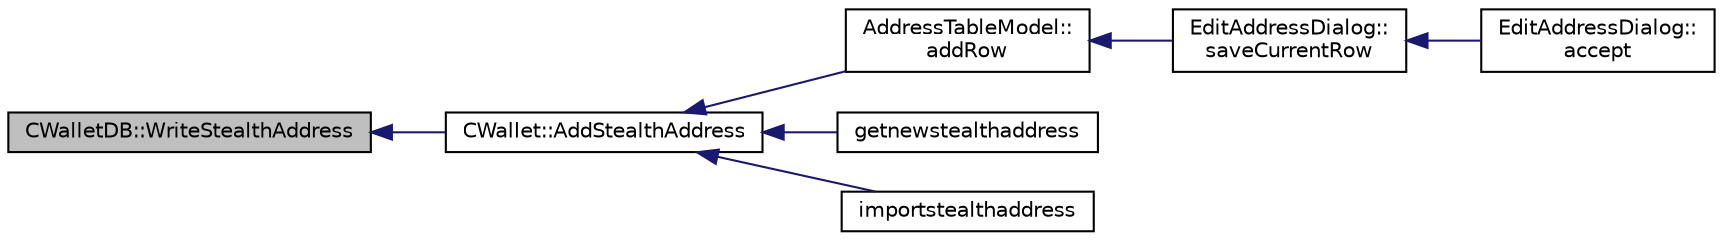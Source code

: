 digraph "CWalletDB::WriteStealthAddress"
{
  edge [fontname="Helvetica",fontsize="10",labelfontname="Helvetica",labelfontsize="10"];
  node [fontname="Helvetica",fontsize="10",shape=record];
  rankdir="LR";
  Node967 [label="CWalletDB::WriteStealthAddress",height=0.2,width=0.4,color="black", fillcolor="grey75", style="filled", fontcolor="black"];
  Node967 -> Node968 [dir="back",color="midnightblue",fontsize="10",style="solid",fontname="Helvetica"];
  Node968 [label="CWallet::AddStealthAddress",height=0.2,width=0.4,color="black", fillcolor="white", style="filled",URL="$d2/de5/class_c_wallet.html#a19d6a23e37ff619c741b7dfa9279b973"];
  Node968 -> Node969 [dir="back",color="midnightblue",fontsize="10",style="solid",fontname="Helvetica"];
  Node969 [label="AddressTableModel::\laddRow",height=0.2,width=0.4,color="black", fillcolor="white", style="filled",URL="$d9/ded/class_address_table_model.html#a08ab9ae401a18d193f0e39551de81280"];
  Node969 -> Node970 [dir="back",color="midnightblue",fontsize="10",style="solid",fontname="Helvetica"];
  Node970 [label="EditAddressDialog::\lsaveCurrentRow",height=0.2,width=0.4,color="black", fillcolor="white", style="filled",URL="$da/db7/class_edit_address_dialog.html#a8494a551799cd1f4c253e557424c206c"];
  Node970 -> Node971 [dir="back",color="midnightblue",fontsize="10",style="solid",fontname="Helvetica"];
  Node971 [label="EditAddressDialog::\laccept",height=0.2,width=0.4,color="black", fillcolor="white", style="filled",URL="$da/db7/class_edit_address_dialog.html#ac52b71129806bccf6533d0e9441393b6"];
  Node968 -> Node972 [dir="back",color="midnightblue",fontsize="10",style="solid",fontname="Helvetica"];
  Node972 [label="getnewstealthaddress",height=0.2,width=0.4,color="black", fillcolor="white", style="filled",URL="$df/d1d/rpcwallet_8cpp.html#a59139de50de79af3d3960ddbb5ee5340"];
  Node968 -> Node973 [dir="back",color="midnightblue",fontsize="10",style="solid",fontname="Helvetica"];
  Node973 [label="importstealthaddress",height=0.2,width=0.4,color="black", fillcolor="white", style="filled",URL="$df/d1d/rpcwallet_8cpp.html#a4bde25c1b4a97ec6068d2808594c9820"];
}
